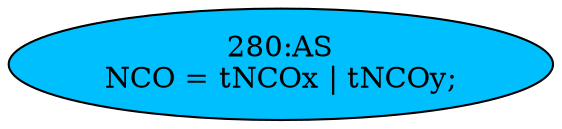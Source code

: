strict digraph "" {
	node [label="\N"];
	"280:AS"	 [ast="<pyverilog.vparser.ast.Assign object at 0x7f9359ea4210>",
		def_var="['NCO']",
		fillcolor=deepskyblue,
		label="280:AS
NCO = tNCOx | tNCOy;",
		statements="[]",
		style=filled,
		typ=Assign,
		use_var="['tNCOx', 'tNCOy']"];
}
